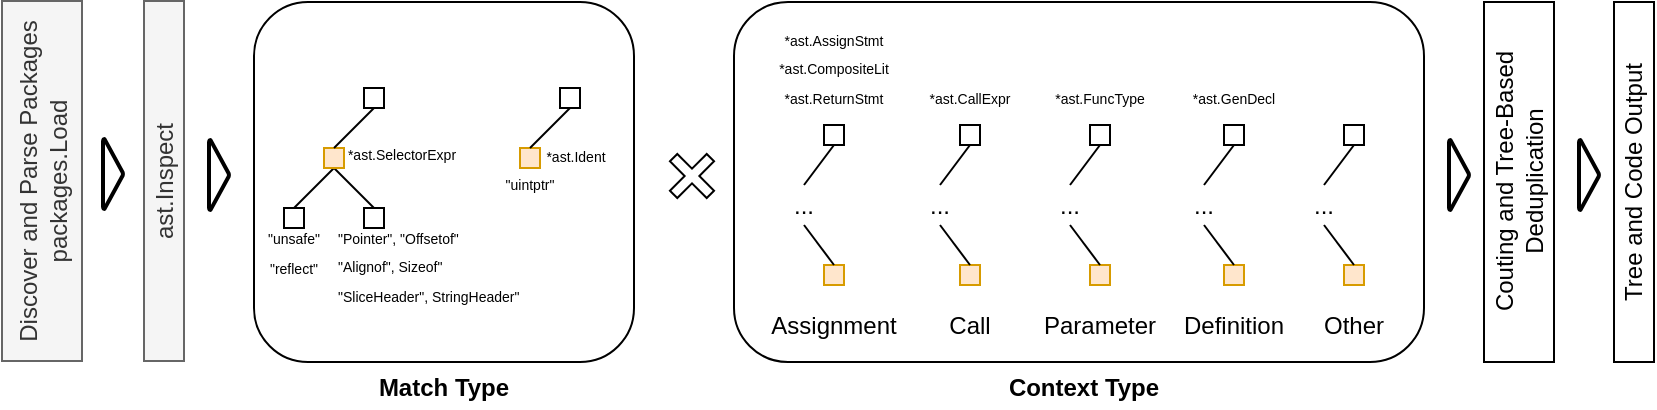 <mxfile version="13.1.3" type="device"><diagram id="ps4S6q9I6L2oBYkKkaOp" name="Page-1"><mxGraphModel dx="2170" dy="1243" grid="1" gridSize="10" guides="1" tooltips="1" connect="1" arrows="1" fold="1" page="1" pageScale="1" pageWidth="1169" pageHeight="827" math="0" shadow="0"><root><mxCell id="0"/><mxCell id="1" parent="0"/><mxCell id="-CuMf9SuEnCafUFW5c2d-65" value="" style="rounded=1;whiteSpace=wrap;html=1;align=left;" vertex="1" parent="1"><mxGeometry x="445" y="120" width="345" height="180" as="geometry"/></mxCell><mxCell id="-CuMf9SuEnCafUFW5c2d-57" value="" style="rounded=1;whiteSpace=wrap;html=1;align=left;" vertex="1" parent="1"><mxGeometry x="205" y="120" width="190" height="180" as="geometry"/></mxCell><mxCell id="-CuMf9SuEnCafUFW5c2d-11" style="edgeStyle=none;rounded=0;orthogonalLoop=1;jettySize=auto;html=1;exitX=0.5;exitY=1;exitDx=0;exitDy=0;entryX=0.5;entryY=0;entryDx=0;entryDy=0;endArrow=none;endFill=0;" edge="1" parent="1" source="-CuMf9SuEnCafUFW5c2d-1" target="-CuMf9SuEnCafUFW5c2d-3"><mxGeometry relative="1" as="geometry"/></mxCell><mxCell id="-CuMf9SuEnCafUFW5c2d-12" style="edgeStyle=none;rounded=0;orthogonalLoop=1;jettySize=auto;html=1;exitX=0.5;exitY=1;exitDx=0;exitDy=0;entryX=0.5;entryY=0;entryDx=0;entryDy=0;endArrow=none;endFill=0;" edge="1" parent="1" source="-CuMf9SuEnCafUFW5c2d-1" target="-CuMf9SuEnCafUFW5c2d-2"><mxGeometry relative="1" as="geometry"/></mxCell><mxCell id="-CuMf9SuEnCafUFW5c2d-1" value="" style="rounded=0;whiteSpace=wrap;html=1;fillColor=#ffe6cc;strokeColor=#d79b00;" vertex="1" parent="1"><mxGeometry x="240" y="193" width="10" height="10" as="geometry"/></mxCell><mxCell id="-CuMf9SuEnCafUFW5c2d-2" value="" style="rounded=0;whiteSpace=wrap;html=1;" vertex="1" parent="1"><mxGeometry x="220" y="223" width="10" height="10" as="geometry"/></mxCell><mxCell id="-CuMf9SuEnCafUFW5c2d-3" value="" style="rounded=0;whiteSpace=wrap;html=1;" vertex="1" parent="1"><mxGeometry x="260" y="223" width="10" height="10" as="geometry"/></mxCell><mxCell id="-CuMf9SuEnCafUFW5c2d-10" style="edgeStyle=none;rounded=0;orthogonalLoop=1;jettySize=auto;html=1;exitX=0.5;exitY=1;exitDx=0;exitDy=0;entryX=0.5;entryY=0;entryDx=0;entryDy=0;endArrow=none;endFill=0;" edge="1" parent="1" source="-CuMf9SuEnCafUFW5c2d-4" target="-CuMf9SuEnCafUFW5c2d-1"><mxGeometry relative="1" as="geometry"/></mxCell><mxCell id="-CuMf9SuEnCafUFW5c2d-4" value="" style="rounded=0;whiteSpace=wrap;html=1;" vertex="1" parent="1"><mxGeometry x="260" y="163" width="10" height="10" as="geometry"/></mxCell><mxCell id="-CuMf9SuEnCafUFW5c2d-5" value="" style="rounded=0;whiteSpace=wrap;html=1;fillColor=#ffe6cc;strokeColor=#d79b00;" vertex="1" parent="1"><mxGeometry x="338" y="193" width="10" height="10" as="geometry"/></mxCell><mxCell id="-CuMf9SuEnCafUFW5c2d-9" style="rounded=0;orthogonalLoop=1;jettySize=auto;html=1;exitX=0.5;exitY=1;exitDx=0;exitDy=0;entryX=0.5;entryY=0;entryDx=0;entryDy=0;endArrow=none;endFill=0;" edge="1" parent="1" source="-CuMf9SuEnCafUFW5c2d-6" target="-CuMf9SuEnCafUFW5c2d-5"><mxGeometry relative="1" as="geometry"/></mxCell><mxCell id="-CuMf9SuEnCafUFW5c2d-6" value="" style="rounded=0;whiteSpace=wrap;html=1;" vertex="1" parent="1"><mxGeometry x="358" y="163" width="10" height="10" as="geometry"/></mxCell><mxCell id="-CuMf9SuEnCafUFW5c2d-13" value="&lt;font style=&quot;font-size: 7px&quot;&gt;*ast.SelectorExpr&lt;br&gt;&lt;/font&gt;" style="text;html=1;strokeColor=none;fillColor=none;align=center;verticalAlign=middle;whiteSpace=wrap;rounded=0;" vertex="1" parent="1"><mxGeometry x="259" y="188" width="40" height="13" as="geometry"/></mxCell><mxCell id="-CuMf9SuEnCafUFW5c2d-14" value="&lt;font style=&quot;font-size: 7px&quot;&gt;*ast.Ident&lt;br&gt;&lt;/font&gt;" style="text;html=1;strokeColor=none;fillColor=none;align=center;verticalAlign=middle;whiteSpace=wrap;rounded=0;" vertex="1" parent="1"><mxGeometry x="346" y="189" width="40" height="13" as="geometry"/></mxCell><mxCell id="-CuMf9SuEnCafUFW5c2d-15" value="&lt;font style=&quot;font-size: 7px&quot;&gt;&quot;unsafe&quot;&lt;br&gt;&quot;reflect&quot;&lt;br&gt;&lt;/font&gt;" style="text;html=1;strokeColor=none;fillColor=none;align=center;verticalAlign=middle;whiteSpace=wrap;rounded=0;" vertex="1" parent="1"><mxGeometry x="205" y="237" width="40" height="13" as="geometry"/></mxCell><mxCell id="-CuMf9SuEnCafUFW5c2d-16" value="&lt;font style=&quot;font-size: 7px&quot;&gt;&quot;Pointer&quot;,&amp;nbsp;&quot;Offsetof&quot;&lt;br&gt;&quot;Alignof&quot;,&amp;nbsp;Sizeof&quot;&lt;br&gt;&quot;SliceHeader&quot;,&amp;nbsp;StringHeader&quot;&lt;br&gt;&lt;/font&gt;" style="text;html=1;strokeColor=none;fillColor=none;align=left;verticalAlign=middle;whiteSpace=wrap;rounded=0;" vertex="1" parent="1"><mxGeometry x="245" y="244" width="40" height="13" as="geometry"/></mxCell><mxCell id="-CuMf9SuEnCafUFW5c2d-17" value="&lt;font style=&quot;font-size: 7px&quot;&gt;&quot;uintptr&quot;&lt;br&gt;&lt;/font&gt;" style="text;html=1;strokeColor=none;fillColor=none;align=center;verticalAlign=middle;whiteSpace=wrap;rounded=0;" vertex="1" parent="1"><mxGeometry x="323" y="203" width="40" height="13" as="geometry"/></mxCell><mxCell id="-CuMf9SuEnCafUFW5c2d-25" style="edgeStyle=none;rounded=0;orthogonalLoop=1;jettySize=auto;html=1;exitX=0.5;exitY=1;exitDx=0;exitDy=0;entryX=0.5;entryY=0;entryDx=0;entryDy=0;endArrow=none;endFill=0;" edge="1" parent="1" source="-CuMf9SuEnCafUFW5c2d-22" target="-CuMf9SuEnCafUFW5c2d-24"><mxGeometry relative="1" as="geometry"/></mxCell><mxCell id="-CuMf9SuEnCafUFW5c2d-22" value="" style="rounded=0;whiteSpace=wrap;html=1;" vertex="1" parent="1"><mxGeometry x="490" y="181.5" width="10" height="10" as="geometry"/></mxCell><mxCell id="-CuMf9SuEnCafUFW5c2d-23" value="" style="rounded=0;whiteSpace=wrap;html=1;fillColor=#ffe6cc;strokeColor=#d79b00;" vertex="1" parent="1"><mxGeometry x="490" y="251.5" width="10" height="10" as="geometry"/></mxCell><mxCell id="-CuMf9SuEnCafUFW5c2d-26" style="edgeStyle=none;rounded=0;orthogonalLoop=1;jettySize=auto;html=1;exitX=0.5;exitY=1;exitDx=0;exitDy=0;entryX=0.5;entryY=0;entryDx=0;entryDy=0;endArrow=none;endFill=0;" edge="1" parent="1" source="-CuMf9SuEnCafUFW5c2d-24" target="-CuMf9SuEnCafUFW5c2d-23"><mxGeometry relative="1" as="geometry"/></mxCell><mxCell id="-CuMf9SuEnCafUFW5c2d-24" value="..." style="text;html=1;strokeColor=none;fillColor=none;align=center;verticalAlign=middle;whiteSpace=wrap;rounded=0;" vertex="1" parent="1"><mxGeometry x="460" y="211.5" width="40" height="20" as="geometry"/></mxCell><mxCell id="-CuMf9SuEnCafUFW5c2d-27" value="Assignment" style="text;html=1;strokeColor=none;fillColor=none;align=center;verticalAlign=middle;whiteSpace=wrap;rounded=0;" vertex="1" parent="1"><mxGeometry x="475" y="271.5" width="40" height="20" as="geometry"/></mxCell><mxCell id="-CuMf9SuEnCafUFW5c2d-28" value="&lt;font style=&quot;font-size: 7px&quot;&gt;*ast.AssignStmt&lt;br&gt;*ast.CompositeLit&lt;br&gt;*ast.ReturnStmt&lt;br&gt;&lt;/font&gt;" style="text;html=1;strokeColor=none;fillColor=none;align=center;verticalAlign=middle;whiteSpace=wrap;rounded=0;" vertex="1" parent="1"><mxGeometry x="475" y="141.5" width="40" height="20" as="geometry"/></mxCell><mxCell id="-CuMf9SuEnCafUFW5c2d-29" style="edgeStyle=none;rounded=0;orthogonalLoop=1;jettySize=auto;html=1;exitX=0.5;exitY=1;exitDx=0;exitDy=0;entryX=0.5;entryY=0;entryDx=0;entryDy=0;endArrow=none;endFill=0;" edge="1" parent="1" source="-CuMf9SuEnCafUFW5c2d-30" target="-CuMf9SuEnCafUFW5c2d-33"><mxGeometry relative="1" as="geometry"/></mxCell><mxCell id="-CuMf9SuEnCafUFW5c2d-30" value="" style="rounded=0;whiteSpace=wrap;html=1;" vertex="1" parent="1"><mxGeometry x="558" y="181.5" width="10" height="10" as="geometry"/></mxCell><mxCell id="-CuMf9SuEnCafUFW5c2d-31" value="" style="rounded=0;whiteSpace=wrap;html=1;fillColor=#ffe6cc;strokeColor=#d79b00;" vertex="1" parent="1"><mxGeometry x="558" y="251.5" width="10" height="10" as="geometry"/></mxCell><mxCell id="-CuMf9SuEnCafUFW5c2d-32" style="edgeStyle=none;rounded=0;orthogonalLoop=1;jettySize=auto;html=1;exitX=0.5;exitY=1;exitDx=0;exitDy=0;entryX=0.5;entryY=0;entryDx=0;entryDy=0;endArrow=none;endFill=0;" edge="1" parent="1" source="-CuMf9SuEnCafUFW5c2d-33" target="-CuMf9SuEnCafUFW5c2d-31"><mxGeometry relative="1" as="geometry"/></mxCell><mxCell id="-CuMf9SuEnCafUFW5c2d-33" value="..." style="text;html=1;strokeColor=none;fillColor=none;align=center;verticalAlign=middle;whiteSpace=wrap;rounded=0;" vertex="1" parent="1"><mxGeometry x="528" y="211.5" width="40" height="20" as="geometry"/></mxCell><mxCell id="-CuMf9SuEnCafUFW5c2d-34" value="Call" style="text;html=1;strokeColor=none;fillColor=none;align=center;verticalAlign=middle;whiteSpace=wrap;rounded=0;" vertex="1" parent="1"><mxGeometry x="543" y="271.5" width="40" height="20" as="geometry"/></mxCell><mxCell id="-CuMf9SuEnCafUFW5c2d-35" value="&lt;font style=&quot;font-size: 7px&quot;&gt;&lt;br&gt;&lt;br&gt;*ast.CallExpr&lt;br&gt;&lt;/font&gt;" style="text;html=1;strokeColor=none;fillColor=none;align=center;verticalAlign=middle;whiteSpace=wrap;rounded=0;" vertex="1" parent="1"><mxGeometry x="543" y="141.5" width="40" height="20" as="geometry"/></mxCell><mxCell id="-CuMf9SuEnCafUFW5c2d-36" style="edgeStyle=none;rounded=0;orthogonalLoop=1;jettySize=auto;html=1;exitX=0.5;exitY=1;exitDx=0;exitDy=0;entryX=0.5;entryY=0;entryDx=0;entryDy=0;endArrow=none;endFill=0;" edge="1" parent="1" source="-CuMf9SuEnCafUFW5c2d-37" target="-CuMf9SuEnCafUFW5c2d-40"><mxGeometry relative="1" as="geometry"/></mxCell><mxCell id="-CuMf9SuEnCafUFW5c2d-37" value="" style="rounded=0;whiteSpace=wrap;html=1;" vertex="1" parent="1"><mxGeometry x="623" y="181.5" width="10" height="10" as="geometry"/></mxCell><mxCell id="-CuMf9SuEnCafUFW5c2d-38" value="" style="rounded=0;whiteSpace=wrap;html=1;fillColor=#ffe6cc;strokeColor=#d79b00;" vertex="1" parent="1"><mxGeometry x="623" y="251.5" width="10" height="10" as="geometry"/></mxCell><mxCell id="-CuMf9SuEnCafUFW5c2d-39" style="edgeStyle=none;rounded=0;orthogonalLoop=1;jettySize=auto;html=1;exitX=0.5;exitY=1;exitDx=0;exitDy=0;entryX=0.5;entryY=0;entryDx=0;entryDy=0;endArrow=none;endFill=0;" edge="1" parent="1" source="-CuMf9SuEnCafUFW5c2d-40" target="-CuMf9SuEnCafUFW5c2d-38"><mxGeometry relative="1" as="geometry"/></mxCell><mxCell id="-CuMf9SuEnCafUFW5c2d-40" value="..." style="text;html=1;strokeColor=none;fillColor=none;align=center;verticalAlign=middle;whiteSpace=wrap;rounded=0;" vertex="1" parent="1"><mxGeometry x="593" y="211.5" width="40" height="20" as="geometry"/></mxCell><mxCell id="-CuMf9SuEnCafUFW5c2d-41" value="Parameter" style="text;html=1;strokeColor=none;fillColor=none;align=center;verticalAlign=middle;whiteSpace=wrap;rounded=0;" vertex="1" parent="1"><mxGeometry x="608" y="271.5" width="40" height="20" as="geometry"/></mxCell><mxCell id="-CuMf9SuEnCafUFW5c2d-42" value="&lt;font style=&quot;font-size: 7px&quot;&gt;&lt;br&gt;&lt;br&gt;*ast.FuncType&lt;br&gt;&lt;/font&gt;" style="text;html=1;strokeColor=none;fillColor=none;align=center;verticalAlign=middle;whiteSpace=wrap;rounded=0;" vertex="1" parent="1"><mxGeometry x="608" y="141.5" width="40" height="20" as="geometry"/></mxCell><mxCell id="-CuMf9SuEnCafUFW5c2d-43" style="edgeStyle=none;rounded=0;orthogonalLoop=1;jettySize=auto;html=1;exitX=0.5;exitY=1;exitDx=0;exitDy=0;entryX=0.5;entryY=0;entryDx=0;entryDy=0;endArrow=none;endFill=0;" edge="1" parent="1" source="-CuMf9SuEnCafUFW5c2d-44" target="-CuMf9SuEnCafUFW5c2d-47"><mxGeometry relative="1" as="geometry"/></mxCell><mxCell id="-CuMf9SuEnCafUFW5c2d-44" value="" style="rounded=0;whiteSpace=wrap;html=1;" vertex="1" parent="1"><mxGeometry x="690" y="181.5" width="10" height="10" as="geometry"/></mxCell><mxCell id="-CuMf9SuEnCafUFW5c2d-45" value="" style="rounded=0;whiteSpace=wrap;html=1;fillColor=#ffe6cc;strokeColor=#d79b00;" vertex="1" parent="1"><mxGeometry x="690" y="251.5" width="10" height="10" as="geometry"/></mxCell><mxCell id="-CuMf9SuEnCafUFW5c2d-46" style="edgeStyle=none;rounded=0;orthogonalLoop=1;jettySize=auto;html=1;exitX=0.5;exitY=1;exitDx=0;exitDy=0;entryX=0.5;entryY=0;entryDx=0;entryDy=0;endArrow=none;endFill=0;" edge="1" parent="1" source="-CuMf9SuEnCafUFW5c2d-47" target="-CuMf9SuEnCafUFW5c2d-45"><mxGeometry relative="1" as="geometry"/></mxCell><mxCell id="-CuMf9SuEnCafUFW5c2d-47" value="..." style="text;html=1;strokeColor=none;fillColor=none;align=center;verticalAlign=middle;whiteSpace=wrap;rounded=0;" vertex="1" parent="1"><mxGeometry x="660" y="211.5" width="40" height="20" as="geometry"/></mxCell><mxCell id="-CuMf9SuEnCafUFW5c2d-48" value="Definition" style="text;html=1;strokeColor=none;fillColor=none;align=center;verticalAlign=middle;whiteSpace=wrap;rounded=0;" vertex="1" parent="1"><mxGeometry x="675" y="271.5" width="40" height="20" as="geometry"/></mxCell><mxCell id="-CuMf9SuEnCafUFW5c2d-49" value="&lt;font style=&quot;font-size: 7px&quot;&gt;&lt;br&gt;&lt;br&gt;*ast.GenDecl&lt;br&gt;&lt;/font&gt;" style="text;html=1;strokeColor=none;fillColor=none;align=center;verticalAlign=middle;whiteSpace=wrap;rounded=0;" vertex="1" parent="1"><mxGeometry x="675" y="141.5" width="40" height="20" as="geometry"/></mxCell><mxCell id="-CuMf9SuEnCafUFW5c2d-50" style="edgeStyle=none;rounded=0;orthogonalLoop=1;jettySize=auto;html=1;exitX=0.5;exitY=1;exitDx=0;exitDy=0;entryX=0.5;entryY=0;entryDx=0;entryDy=0;endArrow=none;endFill=0;" edge="1" parent="1" source="-CuMf9SuEnCafUFW5c2d-51" target="-CuMf9SuEnCafUFW5c2d-54"><mxGeometry relative="1" as="geometry"/></mxCell><mxCell id="-CuMf9SuEnCafUFW5c2d-51" value="" style="rounded=0;whiteSpace=wrap;html=1;" vertex="1" parent="1"><mxGeometry x="750" y="181.5" width="10" height="10" as="geometry"/></mxCell><mxCell id="-CuMf9SuEnCafUFW5c2d-52" value="" style="rounded=0;whiteSpace=wrap;html=1;fillColor=#ffe6cc;strokeColor=#d79b00;" vertex="1" parent="1"><mxGeometry x="750" y="251.5" width="10" height="10" as="geometry"/></mxCell><mxCell id="-CuMf9SuEnCafUFW5c2d-53" style="edgeStyle=none;rounded=0;orthogonalLoop=1;jettySize=auto;html=1;exitX=0.5;exitY=1;exitDx=0;exitDy=0;entryX=0.5;entryY=0;entryDx=0;entryDy=0;endArrow=none;endFill=0;" edge="1" parent="1" source="-CuMf9SuEnCafUFW5c2d-54" target="-CuMf9SuEnCafUFW5c2d-52"><mxGeometry relative="1" as="geometry"/></mxCell><mxCell id="-CuMf9SuEnCafUFW5c2d-54" value="..." style="text;html=1;strokeColor=none;fillColor=none;align=center;verticalAlign=middle;whiteSpace=wrap;rounded=0;" vertex="1" parent="1"><mxGeometry x="720" y="211.5" width="40" height="20" as="geometry"/></mxCell><mxCell id="-CuMf9SuEnCafUFW5c2d-55" value="Other" style="text;html=1;strokeColor=none;fillColor=none;align=center;verticalAlign=middle;whiteSpace=wrap;rounded=0;" vertex="1" parent="1"><mxGeometry x="735" y="271.5" width="40" height="20" as="geometry"/></mxCell><mxCell id="-CuMf9SuEnCafUFW5c2d-66" value="" style="shape=cross;whiteSpace=wrap;html=1;align=left;rotation=-45;" vertex="1" parent="1"><mxGeometry x="411" y="194" width="26" height="26" as="geometry"/></mxCell><mxCell id="-CuMf9SuEnCafUFW5c2d-67" value="&lt;b&gt;Match Type&lt;/b&gt;" style="text;html=1;strokeColor=none;fillColor=none;align=center;verticalAlign=middle;whiteSpace=wrap;rounded=0;" vertex="1" parent="1"><mxGeometry x="200" y="303" width="200" height="20" as="geometry"/></mxCell><mxCell id="-CuMf9SuEnCafUFW5c2d-68" value="&lt;b&gt;Context Type&lt;/b&gt;" style="text;html=1;strokeColor=none;fillColor=none;align=center;verticalAlign=middle;whiteSpace=wrap;rounded=0;" vertex="1" parent="1"><mxGeometry x="450" y="303" width="340" height="20" as="geometry"/></mxCell><mxCell id="-CuMf9SuEnCafUFW5c2d-69" value="ast.Inspect" style="rounded=0;whiteSpace=wrap;html=1;align=center;horizontal=0;fillColor=#f5f5f5;strokeColor=#666666;fontColor=#333333;" vertex="1" parent="1"><mxGeometry x="150" y="119.5" width="20" height="180" as="geometry"/></mxCell><mxCell id="-CuMf9SuEnCafUFW5c2d-70" value="Discover and Parse Packages&lt;br&gt;packages.Load" style="rounded=0;whiteSpace=wrap;html=1;align=center;horizontal=0;fillColor=#f5f5f5;strokeColor=#666666;fontColor=#333333;" vertex="1" parent="1"><mxGeometry x="79" y="119.5" width="40" height="180" as="geometry"/></mxCell><mxCell id="-CuMf9SuEnCafUFW5c2d-71" value="" style="strokeWidth=2;html=1;shape=mxgraph.flowchart.merge_or_storage;whiteSpace=wrap;labelBackgroundColor=none;fillColor=none;gradientColor=none;align=left;rotation=-90;" vertex="1" parent="1"><mxGeometry x="170" y="201.5" width="35" height="10" as="geometry"/></mxCell><mxCell id="-CuMf9SuEnCafUFW5c2d-74" value="" style="strokeWidth=2;html=1;shape=mxgraph.flowchart.merge_or_storage;whiteSpace=wrap;labelBackgroundColor=none;fillColor=none;gradientColor=none;align=left;rotation=-90;" vertex="1" parent="1"><mxGeometry x="117" y="201" width="35" height="10" as="geometry"/></mxCell><mxCell id="-CuMf9SuEnCafUFW5c2d-75" value="Couting and Tree-Based Deduplication" style="rounded=0;whiteSpace=wrap;html=1;align=center;horizontal=0;" vertex="1" parent="1"><mxGeometry x="820" y="120" width="35" height="180" as="geometry"/></mxCell><mxCell id="-CuMf9SuEnCafUFW5c2d-76" value="" style="strokeWidth=2;html=1;shape=mxgraph.flowchart.merge_or_storage;whiteSpace=wrap;labelBackgroundColor=none;fillColor=none;gradientColor=none;align=left;rotation=-90;" vertex="1" parent="1"><mxGeometry x="790" y="201.5" width="35" height="10" as="geometry"/></mxCell><mxCell id="-CuMf9SuEnCafUFW5c2d-78" value="Tree and Code Output" style="rounded=0;whiteSpace=wrap;html=1;align=center;horizontal=0;" vertex="1" parent="1"><mxGeometry x="885" y="120" width="20" height="180" as="geometry"/></mxCell><mxCell id="-CuMf9SuEnCafUFW5c2d-79" value="" style="strokeWidth=2;html=1;shape=mxgraph.flowchart.merge_or_storage;whiteSpace=wrap;labelBackgroundColor=none;fillColor=none;gradientColor=none;align=left;rotation=-90;" vertex="1" parent="1"><mxGeometry x="855" y="201.5" width="35" height="10" as="geometry"/></mxCell></root></mxGraphModel></diagram></mxfile>